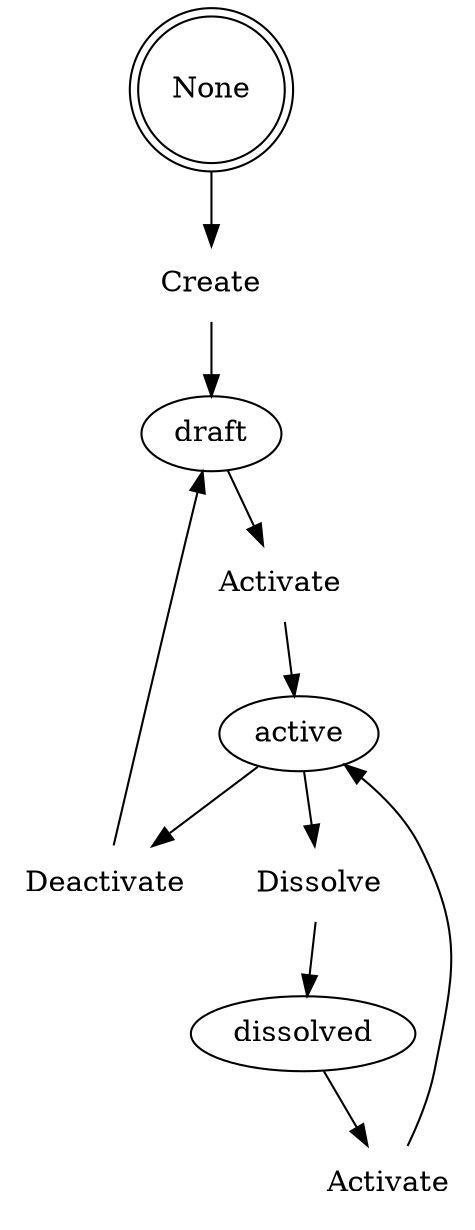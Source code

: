 digraph g {
None [shape=doublecircle]
t1 [shape=none, label="Create"]
"None" -> t1 -> "draft"
t2 [shape=none, label="Activate"]
"draft" -> t2 -> "active"
t3 [shape=none, label="Deactivate"]
"active" -> t3 -> "draft"
t4 [shape=none, label="Dissolve"]
"active" -> t4 -> "dissolved"
t5 [shape=none, label="Activate"]
"dissolved" -> t5 -> "active"
}